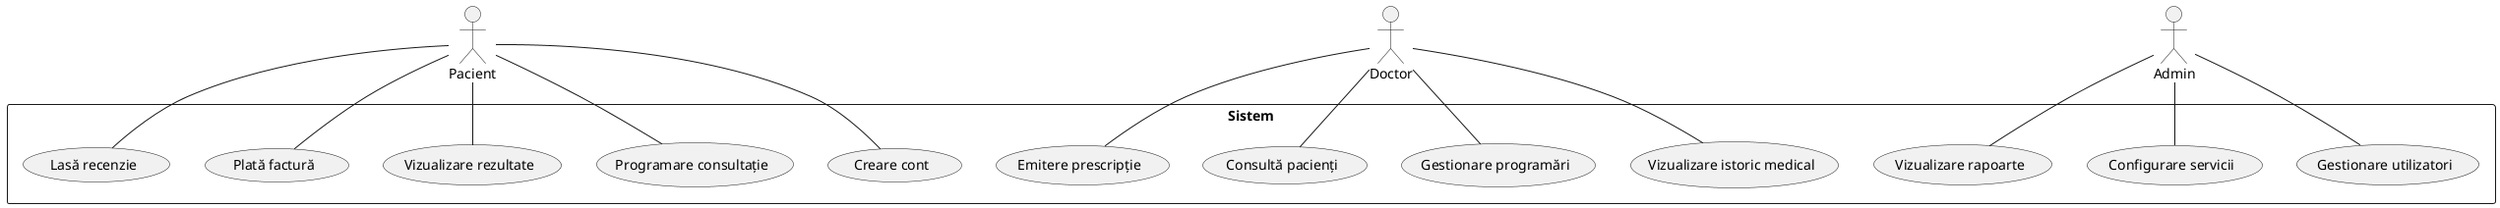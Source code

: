 @startuml Use Case Diagram - Platformă Medicală

actor Pacient
actor Doctor
actor Admin

rectangle Sistem {
  Pacient -- (Creare cont)
  Pacient -- (Programare consultație)
  Pacient -- (Vizualizare rezultate)
  Pacient -- (Plată factură)
  Pacient -- (Lasă recenzie)

  Doctor -- (Gestionare programări)
  Doctor -- (Consultă pacienți)
  Doctor -- (Emitere prescripție)
  Doctor -- (Vizualizare istoric medical)

  Admin -- (Gestionare utilizatori)
  Admin -- (Configurare servicii)
  Admin -- (Vizualizare rapoarte)
}

@enduml